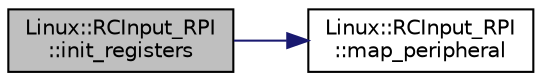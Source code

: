 digraph "Linux::RCInput_RPI::init_registers"
{
 // INTERACTIVE_SVG=YES
  edge [fontname="Helvetica",fontsize="10",labelfontname="Helvetica",labelfontsize="10"];
  node [fontname="Helvetica",fontsize="10",shape=record];
  rankdir="LR";
  Node1 [label="Linux::RCInput_RPI\l::init_registers",height=0.2,width=0.4,color="black", fillcolor="grey75", style="filled", fontcolor="black"];
  Node1 -> Node2 [color="midnightblue",fontsize="10",style="solid",fontname="Helvetica"];
  Node2 [label="Linux::RCInput_RPI\l::map_peripheral",height=0.2,width=0.4,color="black", fillcolor="white", style="filled",URL="$classLinux_1_1RCInput__RPI.html#a9834ebd85551fb31ba22e87cbaa85c8c"];
}
